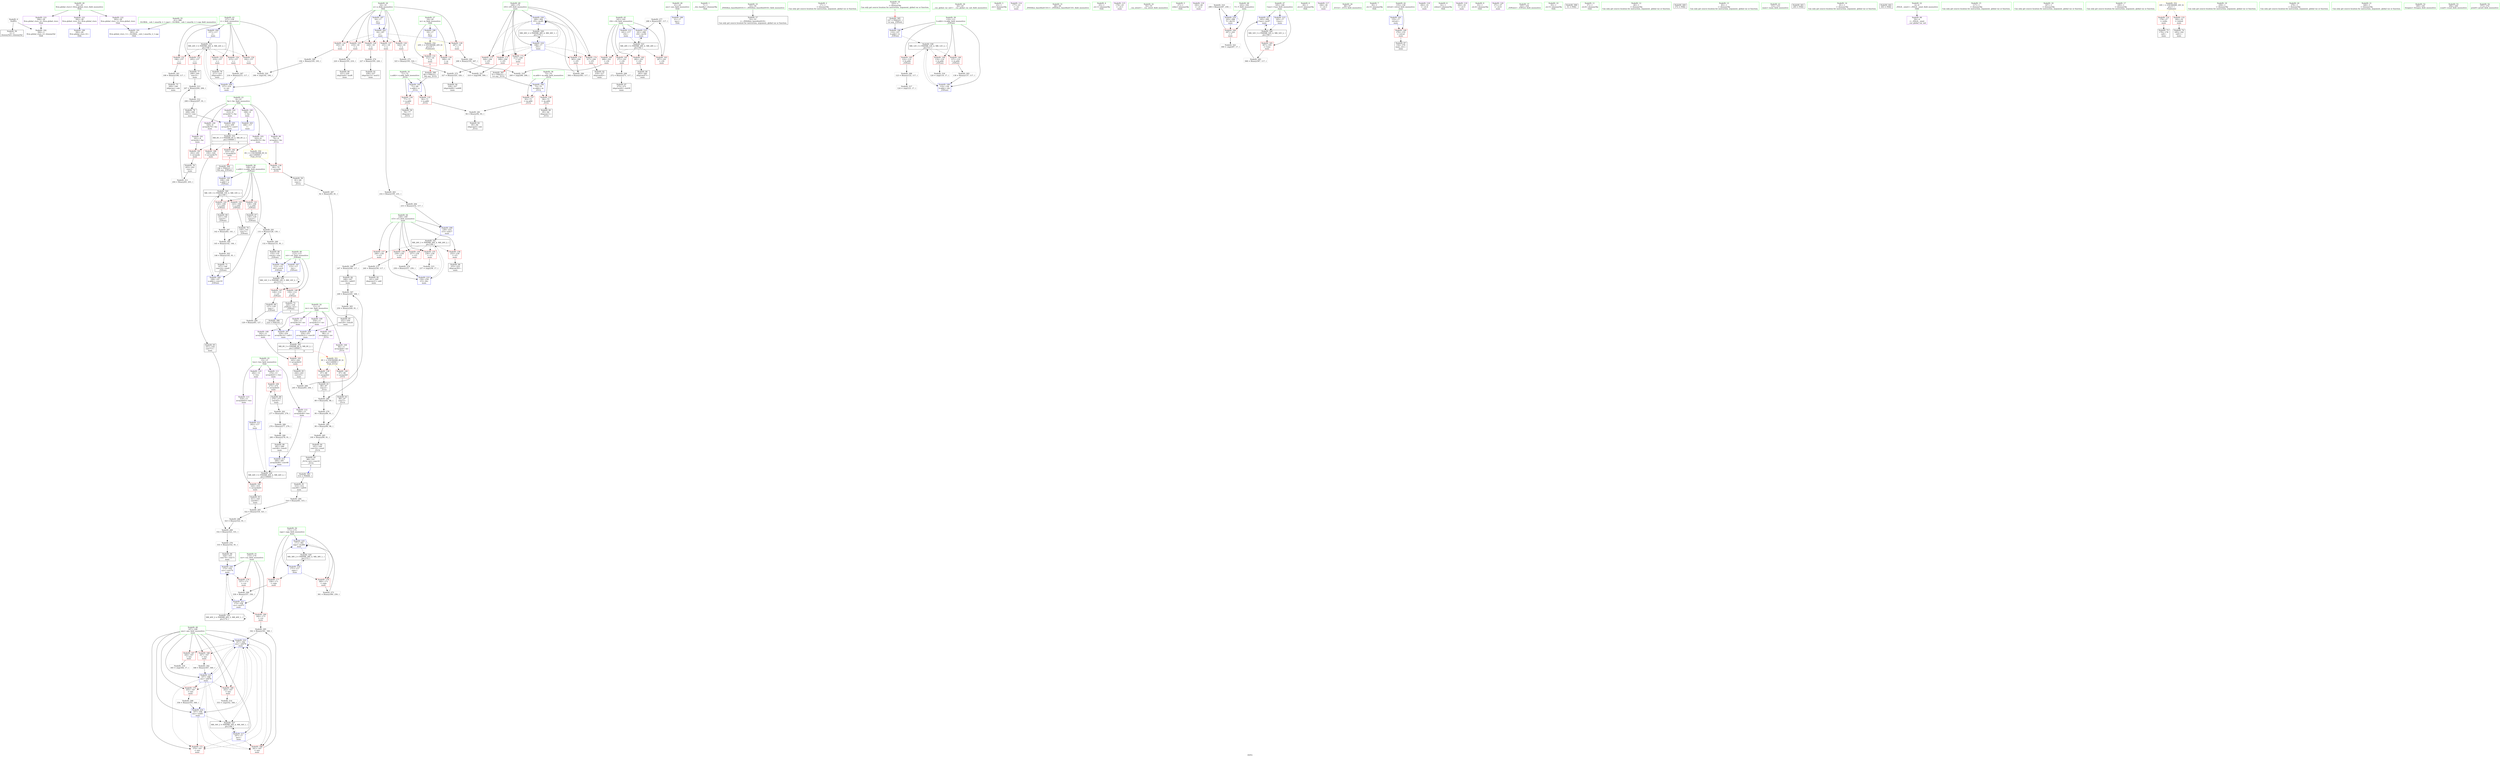 digraph "SVFG" {
	label="SVFG";

	Node0x557bc67a9850 [shape=record,color=grey,label="{NodeID: 0\nNullPtr}"];
	Node0x557bc67a9850 -> Node0x557bc67bb640[style=solid];
	Node0x557bc67a9850 -> Node0x557bc67bd750[style=solid];
	Node0x557bc67ca930 [shape=record,color=grey,label="{NodeID: 277\n288 = Binary(287, 117, )\n}"];
	Node0x557bc67ca930 -> Node0x557bc67c58d0[style=solid];
	Node0x557bc67bd920 [shape=record,color=blue,label="{NodeID: 194\n73\<--70\nm.addr\<--m\n_Z1Cii\n}"];
	Node0x557bc67bd920 -> Node0x557bc67c0850[style=dashed];
	Node0x557bc67bd920 -> Node0x557bc67c0920[style=dashed];
	Node0x557bc67bab10 [shape=record,color=purple,label="{NodeID: 111\n274\<--13\narrayidx41\<--two\nmain\n}"];
	Node0x557bc67bab10 -> Node0x557bc67c2f50[style=solid];
	Node0x557bc67b8e70 [shape=record,color=green,label="{NodeID: 28\n21\<--22\nans\<--ans_field_insensitive\nGlob }"];
	Node0x557bc67b8e70 -> Node0x557bc67c33c0[style=solid];
	Node0x557bc67cd330 [shape=record,color=grey,label="{NodeID: 305\n250 = Binary(249, 91, )\n}"];
	Node0x557bc67cd330 -> Node0x557bc67bce30[style=solid];
	Node0x557bc67c5f50 [shape=record,color=blue,label="{NodeID: 222\n167\<--342\nans\<--add76\nmain\n}"];
	Node0x557bc67c5f50 -> Node0x557bc67c20b0[style=dashed];
	Node0x557bc67c5f50 -> Node0x557bc67c2180[style=dashed];
	Node0x557bc67c5f50 -> Node0x557bc67c2250[style=dashed];
	Node0x557bc67c5f50 -> Node0x557bc67c2320[style=dashed];
	Node0x557bc67c5f50 -> Node0x557bc67c23f0[style=dashed];
	Node0x557bc67c5f50 -> Node0x557bc67c24c0[style=dashed];
	Node0x557bc67c5f50 -> Node0x557bc67c5f50[style=dashed];
	Node0x557bc67c5f50 -> Node0x557bc67c6020[style=dashed];
	Node0x557bc67c5f50 -> Node0x557bc67c60f0[style=dashed];
	Node0x557bc67c5f50 -> Node0x557bc67dad80[style=dashed];
	Node0x557bc67c0ac0 [shape=record,color=red,label="{NodeID: 139\n87\<--86\n\<--arrayidx2\n_Z1Cii\n}"];
	Node0x557bc67c0ac0 -> Node0x557bc67bbab0[style=solid];
	Node0x557bc67bb640 [shape=record,color=black,label="{NodeID: 56\n2\<--3\ndummyVal\<--dummyVal\n}"];
	Node0x557bc67c2180 [shape=record,color=red,label="{NodeID: 167\n344\<--167\n\<--ans\nmain\n}"];
	Node0x557bc67c2180 -> Node0x557bc67ce6b0[style=solid];
	Node0x557bc67bcd60 [shape=record,color=black,label="{NodeID: 84\n248\<--247\nconv26\<--add25\nmain\n}"];
	Node0x557bc67bcd60 -> Node0x557bc67cd630[style=solid];
	Node0x557bc6798b30 [shape=record,color=green,label="{NodeID: 1\n7\<--1\n__dso_handle\<--dummyObj\nGlob }"];
	Node0x557bc67caab0 [shape=record,color=grey,label="{NodeID: 278\n258 = Binary(257, 259, )\n}"];
	Node0x557bc67caab0 -> Node0x557bc67be620[style=solid];
	Node0x557bc67bd9f0 [shape=record,color=blue,label="{NodeID: 195\n108\<--106\na.addr\<--a\n_Z3Powii\n}"];
	Node0x557bc67bd9f0 -> Node0x557bc67df280[style=dashed];
	Node0x557bc67babe0 [shape=record,color=purple,label="{NodeID: 112\n284\<--13\narrayidx48\<--two\nmain\n}"];
	Node0x557bc67babe0 -> Node0x557bc67c5800[style=solid];
	Node0x557bc67b8f40 [shape=record,color=green,label="{NodeID: 29\n39\<--43\nllvm.global_ctors\<--llvm.global_ctors_field_insensitive\nGlob }"];
	Node0x557bc67b8f40 -> Node0x557bc67bfb90[style=solid];
	Node0x557bc67b8f40 -> Node0x557bc67bfc90[style=solid];
	Node0x557bc67b8f40 -> Node0x557bc67bfd90[style=solid];
	Node0x557bc67cd4b0 [shape=record,color=grey,label="{NodeID: 306\n280 = Binary(278, 91, )\n}"];
	Node0x557bc67cd4b0 -> Node0x557bc67bd170[style=solid];
	Node0x557bc67c6020 [shape=record,color=blue,label="{NodeID: 223\n167\<--348\nans\<--add78\nmain\n}"];
	Node0x557bc67c6020 -> Node0x557bc67c20b0[style=dashed];
	Node0x557bc67c6020 -> Node0x557bc67c2320[style=dashed];
	Node0x557bc67c6020 -> Node0x557bc67c23f0[style=dashed];
	Node0x557bc67c6020 -> Node0x557bc67c24c0[style=dashed];
	Node0x557bc67c6020 -> Node0x557bc67c5f50[style=dashed];
	Node0x557bc67c6020 -> Node0x557bc67c60f0[style=dashed];
	Node0x557bc67c6020 -> Node0x557bc67dad80[style=dashed];
	Node0x557bc67c0b90 [shape=record,color=red,label="{NodeID: 140\n97\<--96\n\<--arrayidx6\n_Z1Cii\n}"];
	Node0x557bc67c0b90 -> Node0x557bc67bbc50[style=solid];
	Node0x557bc67bb740 [shape=record,color=black,label="{NodeID: 57\n52\<--53\n\<--_ZNSt8ios_base4InitD1Ev\nCan only get source location for instruction, argument, global var or function.}"];
	Node0x557bc67c2250 [shape=record,color=red,label="{NodeID: 168\n347\<--167\n\<--ans\nmain\n}"];
	Node0x557bc67c2250 -> Node0x557bc67cbfb0[style=solid];
	Node0x557bc67bce30 [shape=record,color=black,label="{NodeID: 85\n251\<--250\nconv29\<--rem28\nmain\n}"];
	Node0x557bc67bce30 -> Node0x557bc67be550[style=solid];
	Node0x557bc67a98e0 [shape=record,color=green,label="{NodeID: 2\n17\<--1\n\<--dummyObj\nCan only get source location for instruction, argument, global var or function.}"];
	Node0x557bc67cac30 [shape=record,color=grey,label="{NodeID: 279\n90 = Binary(89, 91, )\n}"];
	Node0x557bc67cac30 -> Node0x557bc67cb0b0[style=solid];
	Node0x557bc67bdac0 [shape=record,color=blue,label="{NodeID: 196\n110\<--107\nb.addr\<--b\n_Z3Powii\n}"];
	Node0x557bc67bdac0 -> Node0x557bc67de880[style=dashed];
	Node0x557bc67bacb0 [shape=record,color=purple,label="{NodeID: 113\n319\<--13\narrayidx63\<--two\nmain\n}"];
	Node0x557bc67bacb0 -> Node0x557bc67c3020[style=solid];
	Node0x557bc67b9010 [shape=record,color=green,label="{NodeID: 30\n44\<--45\n__cxx_global_var_init\<--__cxx_global_var_init_field_insensitive\n}"];
	Node0x557bc67cd630 [shape=record,color=grey,label="{NodeID: 307\n249 = Binary(245, 248, )\n}"];
	Node0x557bc67cd630 -> Node0x557bc67cd330[style=solid];
	Node0x557bc67c60f0 [shape=record,color=blue,label="{NodeID: 224\n167\<--356\nans\<--sub81\nmain\n}"];
	Node0x557bc67c60f0 -> Node0x557bc67c20b0[style=dashed];
	Node0x557bc67c60f0 -> Node0x557bc67c24c0[style=dashed];
	Node0x557bc67c60f0 -> Node0x557bc67c5f50[style=dashed];
	Node0x557bc67c60f0 -> Node0x557bc67dad80[style=dashed];
	Node0x557bc67c0c60 [shape=record,color=red,label="{NodeID: 141\n129\<--108\n\<--a.addr\n_Z3Powii\n}"];
	Node0x557bc67c0c60 -> Node0x557bc67bbf90[style=solid];
	Node0x557bc67bb840 [shape=record,color=black,label="{NodeID: 58\n78\<--77\nidxprom\<--\n_Z1Cii\n}"];
	Node0x557bc67c2320 [shape=record,color=red,label="{NodeID: 169\n352\<--167\n\<--ans\nmain\n}"];
	Node0x557bc67c2320 -> Node0x557bc67ce0b0[style=solid];
	Node0x557bc67bcf00 [shape=record,color=black,label="{NodeID: 86\n253\<--252\nidxprom30\<--\nmain\n}"];
	Node0x557bc67acd50 [shape=record,color=green,label="{NodeID: 3\n23\<--1\n.str\<--dummyObj\nGlob }"];
	Node0x557bc67cadb0 [shape=record,color=grey,label="{NodeID: 280\n89 = Binary(82, 88, )\n}"];
	Node0x557bc67cadb0 -> Node0x557bc67cac30[style=solid];
	Node0x557bc67bdb90 [shape=record,color=blue,label="{NodeID: 197\n112\<--117\nret\<--\n_Z3Powii\n}"];
	Node0x557bc67bdb90 -> Node0x557bc67ded80[style=dashed];
	Node0x557bc67bad80 [shape=record,color=purple,label="{NodeID: 114\n177\<--23\n\<--.str\nmain\n}"];
	Node0x557bc67b90e0 [shape=record,color=green,label="{NodeID: 31\n48\<--49\n_ZNSt8ios_base4InitC1Ev\<--_ZNSt8ios_base4InitC1Ev_field_insensitive\n}"];
	Node0x557bc67cd7b0 [shape=record,color=grey,label="{NodeID: 308\n278 = Binary(277, 279, )\n}"];
	Node0x557bc67cd7b0 -> Node0x557bc67cd4b0[style=solid];
	Node0x557bc67c61c0 [shape=record,color=blue,label="{NodeID: 225\n171\<--361\nsign\<--mul84\nmain\n}"];
	Node0x557bc67c61c0 -> Node0x557bc67c29a0[style=dashed];
	Node0x557bc67c61c0 -> Node0x557bc67c2a70[style=dashed];
	Node0x557bc67c61c0 -> Node0x557bc67c61c0[style=dashed];
	Node0x557bc67c61c0 -> Node0x557bc67db780[style=dashed];
	Node0x557bc67c0d30 [shape=record,color=red,label="{NodeID: 142\n140\<--108\n\<--a.addr\n_Z3Powii\n}"];
	Node0x557bc67c0d30 -> Node0x557bc67bc130[style=solid];
	Node0x557bc67bb910 [shape=record,color=black,label="{NodeID: 59\n81\<--80\nconv\<--\n_Z1Cii\n}"];
	Node0x557bc67bb910 -> Node0x557bc67cb830[style=solid];
	Node0x557bc67c23f0 [shape=record,color=red,label="{NodeID: 170\n355\<--167\n\<--ans\nmain\n}"];
	Node0x557bc67c23f0 -> Node0x557bc67c9bb0[style=solid];
	Node0x557bc67bcfd0 [shape=record,color=black,label="{NodeID: 87\n273\<--272\nidxprom40\<--sub39\nmain\n}"];
	Node0x557bc67adee0 [shape=record,color=green,label="{NodeID: 4\n25\<--1\n.str.1\<--dummyObj\nGlob }"];
	Node0x557bc67caf30 [shape=record,color=grey,label="{NodeID: 281\n94 = Binary(92, 93, )\n}"];
	Node0x557bc67caf30 -> Node0x557bc67bbb80[style=solid];
	Node0x557bc67bdc60 [shape=record,color=blue,label="{NodeID: 198\n112\<--133\nret\<--conv4\n_Z3Powii\n}"];
	Node0x557bc67bdc60 -> Node0x557bc67ded80[style=dashed];
	Node0x557bc67bae50 [shape=record,color=purple,label="{NodeID: 115\n178\<--25\n\<--.str.1\nmain\n}"];
	Node0x557bc67b91b0 [shape=record,color=green,label="{NodeID: 32\n54\<--55\n__cxa_atexit\<--__cxa_atexit_field_insensitive\n}"];
	Node0x557bc67cd930 [shape=record,color=grey,label="{NodeID: 309\n247 = Binary(246, 117, )\n}"];
	Node0x557bc67cd930 -> Node0x557bc67bcd60[style=solid];
	Node0x557bc67c6290 [shape=record,color=blue,label="{NodeID: 226\n169\<--364\ni55\<--inc85\nmain\n}"];
	Node0x557bc67c6290 -> Node0x557bc67c2590[style=dashed];
	Node0x557bc67c6290 -> Node0x557bc67c2660[style=dashed];
	Node0x557bc67c6290 -> Node0x557bc67c2730[style=dashed];
	Node0x557bc67c6290 -> Node0x557bc67c2800[style=dashed];
	Node0x557bc67c6290 -> Node0x557bc67c28d0[style=dashed];
	Node0x557bc67c6290 -> Node0x557bc67c6290[style=dashed];
	Node0x557bc67c6290 -> Node0x557bc67db280[style=dashed];
	Node0x557bc67c0e00 [shape=record,color=red,label="{NodeID: 143\n143\<--108\n\<--a.addr\n_Z3Powii\n}"];
	Node0x557bc67c0e00 -> Node0x557bc67bc200[style=solid];
	Node0x557bc67bb9e0 [shape=record,color=black,label="{NodeID: 60\n85\<--84\nidxprom1\<--\n_Z1Cii\n}"];
	Node0x557bc67c24c0 [shape=record,color=red,label="{NodeID: 171\n370\<--167\n\<--ans\nmain\n}"];
	Node0x557bc67bd0a0 [shape=record,color=black,label="{NodeID: 88\n276\<--275\nconv42\<--\nmain\n}"];
	Node0x557bc67bd0a0 -> Node0x557bc67cceb0[style=solid];
	Node0x557bc67aab00 [shape=record,color=green,label="{NodeID: 5\n27\<--1\nstdin\<--dummyObj\nGlob }"];
	Node0x557bc67cb0b0 [shape=record,color=grey,label="{NodeID: 282\n99 = Binary(90, 98, )\n}"];
	Node0x557bc67cb0b0 -> Node0x557bc67bf560[style=solid];
	Node0x557bc67bdd30 [shape=record,color=blue,label="{NodeID: 199\n110\<--138\nb.addr\<--shr\n_Z3Powii\n}"];
	Node0x557bc67bdd30 -> Node0x557bc67de880[style=dashed];
	Node0x557bc67bf780 [shape=record,color=purple,label="{NodeID: 116\n183\<--28\n\<--.str.2\nmain\n}"];
	Node0x557bc67b9280 [shape=record,color=green,label="{NodeID: 33\n53\<--59\n_ZNSt8ios_base4InitD1Ev\<--_ZNSt8ios_base4InitD1Ev_field_insensitive\n}"];
	Node0x557bc67b9280 -> Node0x557bc67bb740[style=solid];
	Node0x557bc6439360 [shape=record,color=black,label="{NodeID: 393\n314 = PHI(68, )\n}"];
	Node0x557bc6439360 -> Node0x557bc67bd310[style=solid];
	Node0x557bc67cdab0 [shape=record,color=grey,label="{NodeID: 310\n298 = Binary(297, 259, )\n}"];
	Node0x557bc67cdab0 -> Node0x557bc67c5a70[style=solid];
	Node0x557bc67c6360 [shape=record,color=blue,label="{NodeID: 227\n165\<--368\nCase\<--inc87\nmain\n}"];
	Node0x557bc67c6360 -> Node0x557bc67da880[style=dashed];
	Node0x557bc67c0ed0 [shape=record,color=red,label="{NodeID: 144\n119\<--110\n\<--b.addr\n_Z3Powii\n}"];
	Node0x557bc67c0ed0 -> Node0x557bc67ce3b0[style=solid];
	Node0x557bc67bbab0 [shape=record,color=black,label="{NodeID: 61\n88\<--87\nconv3\<--\n_Z1Cii\n}"];
	Node0x557bc67bbab0 -> Node0x557bc67cadb0[style=solid];
	Node0x557bc67de880 [shape=record,color=black,label="{NodeID: 338\nMR_12V_3 = PHI(MR_12V_4, MR_12V_2, )\npts\{111 \}\n}"];
	Node0x557bc67de880 -> Node0x557bc67c0ed0[style=dashed];
	Node0x557bc67de880 -> Node0x557bc67c0fa0[style=dashed];
	Node0x557bc67de880 -> Node0x557bc67c1070[style=dashed];
	Node0x557bc67de880 -> Node0x557bc67bdd30[style=dashed];
	Node0x557bc67c2590 [shape=record,color=red,label="{NodeID: 172\n308\<--169\n\<--i55\nmain\n}"];
	Node0x557bc67c2590 -> Node0x557bc67ceb30[style=solid];
	Node0x557bc67bd170 [shape=record,color=black,label="{NodeID: 89\n281\<--280\nconv46\<--rem45\nmain\n}"];
	Node0x557bc67bd170 -> Node0x557bc67c5800[style=solid];
	Node0x557bc67aab90 [shape=record,color=green,label="{NodeID: 6\n28\<--1\n.str.2\<--dummyObj\nGlob }"];
	Node0x557bc67cb230 [shape=record,color=grey,label="{NodeID: 283\n368 = Binary(367, 117, )\n}"];
	Node0x557bc67cb230 -> Node0x557bc67c6360[style=solid];
	Node0x557bc67bde00 [shape=record,color=blue,label="{NodeID: 200\n108\<--147\na.addr\<--conv10\n_Z3Powii\n}"];
	Node0x557bc67bde00 -> Node0x557bc67df280[style=dashed];
	Node0x557bc67bf850 [shape=record,color=purple,label="{NodeID: 117\n184\<--30\n\<--.str.3\nmain\n}"];
	Node0x557bc67b9350 [shape=record,color=green,label="{NodeID: 34\n66\<--67\n_Z1Cii\<--_Z1Cii_field_insensitive\n}"];
	Node0x557bc67f37f0 [shape=record,color=black,label="{NodeID: 394\n106 = PHI(223, )\n0th arg _Z3Powii }"];
	Node0x557bc67f37f0 -> Node0x557bc67bd9f0[style=solid];
	Node0x557bc67cdc30 [shape=record,color=grey,label="{NodeID: 311\n204 = Binary(83, 203, )\n}"];
	Node0x557bc67cdc30 -> Node0x557bc67cdf30[style=solid];
	Node0x557bc67c0fa0 [shape=record,color=red,label="{NodeID: 145\n122\<--110\n\<--b.addr\n_Z3Powii\n}"];
	Node0x557bc67c0fa0 -> Node0x557bc67cb9b0[style=solid];
	Node0x557bc67bbb80 [shape=record,color=black,label="{NodeID: 62\n95\<--94\nidxprom5\<--sub\n_Z1Cii\n}"];
	Node0x557bc67ded80 [shape=record,color=black,label="{NodeID: 339\nMR_14V_3 = PHI(MR_14V_5, MR_14V_2, )\npts\{113 \}\n}"];
	Node0x557bc67ded80 -> Node0x557bc67c1140[style=dashed];
	Node0x557bc67ded80 -> Node0x557bc67c1210[style=dashed];
	Node0x557bc67ded80 -> Node0x557bc67bdc60[style=dashed];
	Node0x557bc67ded80 -> Node0x557bc67ded80[style=dashed];
	Node0x557bc67c2660 [shape=record,color=red,label="{NodeID: 173\n313\<--169\n\<--i55\nmain\n|{<s0>8}}"];
	Node0x557bc67c2660:s0 -> Node0x557bc67f3b70[style=solid,color=red];
	Node0x557bc67bd240 [shape=record,color=black,label="{NodeID: 90\n283\<--282\nidxprom47\<--\nmain\n}"];
	Node0x557bc67a9ab0 [shape=record,color=green,label="{NodeID: 7\n30\<--1\n.str.3\<--dummyObj\nGlob }"];
	Node0x557bc67cb3b0 [shape=record,color=grey,label="{NodeID: 284\n316 = Binary(83, 315, )\n}"];
	Node0x557bc67cb3b0 -> Node0x557bc67cb530[style=solid];
	Node0x557bc67bded0 [shape=record,color=blue,label="{NodeID: 201\n155\<--17\nretval\<--\nmain\n}"];
	Node0x557bc67bded0 -> Node0x557bc67c12e0[style=dashed];
	Node0x557bc67bf920 [shape=record,color=purple,label="{NodeID: 118\n292\<--33\n\<--.str.4\nmain\n}"];
	Node0x557bc67b9420 [shape=record,color=green,label="{NodeID: 35\n71\<--72\nn.addr\<--n.addr_field_insensitive\n_Z1Cii\n}"];
	Node0x557bc67b9420 -> Node0x557bc67c06b0[style=solid];
	Node0x557bc67b9420 -> Node0x557bc67c0780[style=solid];
	Node0x557bc67b9420 -> Node0x557bc67bd850[style=solid];
	Node0x557bc67f38f0 [shape=record,color=black,label="{NodeID: 395\n107 = PHI(225, )\n1st arg _Z3Powii }"];
	Node0x557bc67f38f0 -> Node0x557bc67bdac0[style=solid];
	Node0x557bc67cddb0 [shape=record,color=grey,label="{NodeID: 312\n208 = Binary(207, 91, )\n}"];
	Node0x557bc67cddb0 -> Node0x557bc67bc880[style=solid];
	Node0x557bc67c1070 [shape=record,color=red,label="{NodeID: 146\n137\<--110\n\<--b.addr\n_Z3Powii\n}"];
	Node0x557bc67c1070 -> Node0x557bc67cc130[style=solid];
	Node0x557bc67bbc50 [shape=record,color=black,label="{NodeID: 63\n98\<--97\nconv7\<--\n_Z1Cii\n}"];
	Node0x557bc67bbc50 -> Node0x557bc67cb0b0[style=solid];
	Node0x557bc67df280 [shape=record,color=black,label="{NodeID: 340\nMR_10V_3 = PHI(MR_10V_4, MR_10V_2, )\npts\{109 \}\n}"];
	Node0x557bc67df280 -> Node0x557bc67c0c60[style=dashed];
	Node0x557bc67df280 -> Node0x557bc67c0d30[style=dashed];
	Node0x557bc67df280 -> Node0x557bc67c0e00[style=dashed];
	Node0x557bc67df280 -> Node0x557bc67bde00[style=dashed];
	Node0x557bc67c2730 [shape=record,color=red,label="{NodeID: 174\n317\<--169\n\<--i55\nmain\n}"];
	Node0x557bc67c2730 -> Node0x557bc67bd3e0[style=solid];
	Node0x557bc67bd310 [shape=record,color=black,label="{NodeID: 91\n315\<--314\nconv60\<--call59\nmain\n}"];
	Node0x557bc67bd310 -> Node0x557bc67cb3b0[style=solid];
	Node0x557bc67a9b40 [shape=record,color=green,label="{NodeID: 8\n32\<--1\nstdout\<--dummyObj\nGlob }"];
	Node0x557bc67cb530 [shape=record,color=grey,label="{NodeID: 285\n322 = Binary(316, 321, )\n}"];
	Node0x557bc67cb530 -> Node0x557bc67cb6b0[style=solid];
	Node0x557bc67bdfa0 [shape=record,color=blue,label="{NodeID: 202\n16\<--187\nn\<--\nmain\n}"];
	Node0x557bc67bdfa0 -> Node0x557bc67bfe90[style=dashed];
	Node0x557bc67bdfa0 -> Node0x557bc67bff60[style=dashed];
	Node0x557bc67bdfa0 -> Node0x557bc67c0030[style=dashed];
	Node0x557bc67bdfa0 -> Node0x557bc67c0100[style=dashed];
	Node0x557bc67bdfa0 -> Node0x557bc67c01d0[style=dashed];
	Node0x557bc67bdfa0 -> Node0x557bc67c02a0[style=dashed];
	Node0x557bc67bf9f0 [shape=record,color=purple,label="{NodeID: 119\n302\<--35\n\<--.str.5\nmain\n}"];
	Node0x557bc67b94f0 [shape=record,color=green,label="{NodeID: 36\n73\<--74\nm.addr\<--m.addr_field_insensitive\n_Z1Cii\n}"];
	Node0x557bc67b94f0 -> Node0x557bc67c0850[style=solid];
	Node0x557bc67b94f0 -> Node0x557bc67c0920[style=solid];
	Node0x557bc67b94f0 -> Node0x557bc67bd920[style=solid];
	Node0x557bc67f3a30 [shape=record,color=black,label="{NodeID: 396\n69 = PHI(312, )\n0th arg _Z1Cii }"];
	Node0x557bc67f3a30 -> Node0x557bc67bd850[style=solid];
	Node0x557bc67cdf30 [shape=record,color=grey,label="{NodeID: 313\n207 = Binary(204, 206, )\n}"];
	Node0x557bc67cdf30 -> Node0x557bc67cddb0[style=solid];
	Node0x557bc67c1140 [shape=record,color=red,label="{NodeID: 147\n126\<--112\n\<--ret\n_Z3Powii\n}"];
	Node0x557bc67c1140 -> Node0x557bc67bbec0[style=solid];
	Node0x557bc67bbd20 [shape=record,color=black,label="{NodeID: 64\n101\<--100\nconv10\<--rem9\n_Z1Cii\n}"];
	Node0x557bc67bbd20 -> Node0x557bc67bbdf0[style=solid];
	Node0x557bc67df780 [shape=record,color=black,label="{NodeID: 341\nMR_26V_3 = PHI(MR_26V_4, MR_26V_2, )\npts\{160 \}\n}"];
	Node0x557bc67df780 -> Node0x557bc67c17c0[style=dashed];
	Node0x557bc67df780 -> Node0x557bc67c1890[style=dashed];
	Node0x557bc67df780 -> Node0x557bc67c1960[style=dashed];
	Node0x557bc67df780 -> Node0x557bc67c1a30[style=dashed];
	Node0x557bc67df780 -> Node0x557bc67c1b00[style=dashed];
	Node0x557bc67df780 -> Node0x557bc67be620[style=dashed];
	Node0x557bc67c2800 [shape=record,color=red,label="{NodeID: 175\n326\<--169\n\<--i55\nmain\n}"];
	Node0x557bc67c2800 -> Node0x557bc67ca1b0[style=solid];
	Node0x557bc67bd3e0 [shape=record,color=black,label="{NodeID: 92\n318\<--317\nidxprom62\<--\nmain\n}"];
	Node0x557bc67ae0e0 [shape=record,color=green,label="{NodeID: 9\n33\<--1\n.str.4\<--dummyObj\nGlob }"];
	Node0x557bc67cb6b0 [shape=record,color=grey,label="{NodeID: 286\n323 = Binary(322, 91, )\n}"];
	Node0x557bc67cb6b0 -> Node0x557bc67c9d30[style=solid];
	Node0x557bc67be070 [shape=record,color=blue,label="{NodeID: 203\n188\<--117\n\<--\nmain\n}"];
	Node0x557bc67be070 -> Node0x557bc67dc680[style=dashed];
	Node0x557bc67bfac0 [shape=record,color=purple,label="{NodeID: 120\n371\<--37\n\<--.str.6\nmain\n}"];
	Node0x557bc67b95c0 [shape=record,color=green,label="{NodeID: 37\n103\<--104\n_Z3Powii\<--_Z3Powii_field_insensitive\n}"];
	Node0x557bc67f3b70 [shape=record,color=black,label="{NodeID: 397\n70 = PHI(313, )\n1st arg _Z1Cii }"];
	Node0x557bc67f3b70 -> Node0x557bc67bd920[style=solid];
	Node0x557bc67ce0b0 [shape=record,color=grey,label="{NodeID: 314\n353 = cmp(352, 349, )\n}"];
	Node0x557bc67c1210 [shape=record,color=red,label="{NodeID: 148\n150\<--112\n\<--ret\n_Z3Powii\n}"];
	Node0x557bc67c1210 -> Node0x557bc67bc3a0[style=solid];
	Node0x557bc67bbdf0 [shape=record,color=black,label="{NodeID: 65\n68\<--101\n_Z1Cii_ret\<--conv10\n_Z1Cii\n|{<s0>8}}"];
	Node0x557bc67bbdf0:s0 -> Node0x557bc6439360[style=solid,color=blue];
	Node0x557bc67dfc80 [shape=record,color=black,label="{NodeID: 342\nMR_8V_3 = PHI(MR_8V_4, MR_8V_2, )\npts\{120000 \}\n|{|<s2>8}}"];
	Node0x557bc67dfc80 -> Node0x557bc67c2e80[style=dashed];
	Node0x557bc67dfc80 -> Node0x557bc67be550[style=dashed];
	Node0x557bc67dfc80:s2 -> Node0x557bc67e1b30[style=dashed,color=red];
	Node0x557bc67c28d0 [shape=record,color=red,label="{NodeID: 176\n363\<--169\n\<--i55\nmain\n}"];
	Node0x557bc67c28d0 -> Node0x557bc67cc5b0[style=solid];
	Node0x557bc67bd4b0 [shape=record,color=black,label="{NodeID: 93\n321\<--320\nconv64\<--\nmain\n}"];
	Node0x557bc67bd4b0 -> Node0x557bc67cb530[style=solid];
	Node0x557bc67ae1b0 [shape=record,color=green,label="{NodeID: 10\n35\<--1\n.str.5\<--dummyObj\nGlob }"];
	Node0x557bc67cb830 [shape=record,color=grey,label="{NodeID: 287\n82 = Binary(83, 81, )\n}"];
	Node0x557bc67cb830 -> Node0x557bc67cadb0[style=solid];
	Node0x557bc67be140 [shape=record,color=blue,label="{NodeID: 204\n157\<--117\ni\<--\nmain\n}"];
	Node0x557bc67be140 -> Node0x557bc67dc180[style=dashed];
	Node0x557bc67bfb90 [shape=record,color=purple,label="{NodeID: 121\n392\<--39\nllvm.global_ctors_0\<--llvm.global_ctors\nGlob }"];
	Node0x557bc67bfb90 -> Node0x557bc67c34c0[style=solid];
	Node0x557bc67b9690 [shape=record,color=green,label="{NodeID: 38\n108\<--109\na.addr\<--a.addr_field_insensitive\n_Z3Powii\n}"];
	Node0x557bc67b9690 -> Node0x557bc67c0c60[style=solid];
	Node0x557bc67b9690 -> Node0x557bc67c0d30[style=solid];
	Node0x557bc67b9690 -> Node0x557bc67c0e00[style=solid];
	Node0x557bc67b9690 -> Node0x557bc67bd9f0[style=solid];
	Node0x557bc67b9690 -> Node0x557bc67bde00[style=solid];
	Node0x557bc67f3f20 [shape=record,color=black,label="{NodeID: 398\n51 = PHI()\n}"];
	Node0x557bc67ce230 [shape=record,color=grey,label="{NodeID: 315\n237 = cmp(236, 17, )\n}"];
	Node0x557bc67c12e0 [shape=record,color=red,label="{NodeID: 149\n376\<--155\n\<--retval\nmain\n}"];
	Node0x557bc67c12e0 -> Node0x557bc67b9fb0[style=solid];
	Node0x557bc67bbec0 [shape=record,color=black,label="{NodeID: 66\n127\<--126\nconv\<--\n_Z3Powii\n}"];
	Node0x557bc67bbec0 -> Node0x557bc67cbb30[style=solid];
	Node0x557bc67c29a0 [shape=record,color=red,label="{NodeID: 177\n336\<--171\n\<--sign\nmain\n}"];
	Node0x557bc67c29a0 -> Node0x557bc67cca30[style=solid];
	Node0x557bc67bd580 [shape=record,color=black,label="{NodeID: 94\n328\<--327\nidxprom69\<--sub68\nmain\n}"];
	Node0x557bc67ae280 [shape=record,color=green,label="{NodeID: 11\n37\<--1\n.str.6\<--dummyObj\nGlob }"];
	Node0x557bc67cb9b0 [shape=record,color=grey,label="{NodeID: 288\n123 = Binary(122, 117, )\n}"];
	Node0x557bc67cb9b0 -> Node0x557bc67ce530[style=solid];
	Node0x557bc67be210 [shape=record,color=blue,label="{NodeID: 205\n212\<--209\narrayidx7\<--conv5\nmain\n}"];
	Node0x557bc67be210 -> Node0x557bc67dc680[style=dashed];
	Node0x557bc67bfc90 [shape=record,color=purple,label="{NodeID: 122\n393\<--39\nllvm.global_ctors_1\<--llvm.global_ctors\nGlob }"];
	Node0x557bc67bfc90 -> Node0x557bc67c35c0[style=solid];
	Node0x557bc67b9760 [shape=record,color=green,label="{NodeID: 39\n110\<--111\nb.addr\<--b.addr_field_insensitive\n_Z3Powii\n}"];
	Node0x557bc67b9760 -> Node0x557bc67c0ed0[style=solid];
	Node0x557bc67b9760 -> Node0x557bc67c0fa0[style=solid];
	Node0x557bc67b9760 -> Node0x557bc67c1070[style=solid];
	Node0x557bc67b9760 -> Node0x557bc67bdac0[style=solid];
	Node0x557bc67b9760 -> Node0x557bc67bdd30[style=solid];
	Node0x557bc67f4020 [shape=record,color=black,label="{NodeID: 399\n224 = PHI(105, )\n}"];
	Node0x557bc67f4020 -> Node0x557bc67be3b0[style=solid];
	Node0x557bc67ce3b0 [shape=record,color=grey,label="{NodeID: 316\n120 = cmp(119, 17, )\n}"];
	Node0x557bc67c13b0 [shape=record,color=red,label="{NodeID: 150\n192\<--157\n\<--i\nmain\n}"];
	Node0x557bc67c13b0 -> Node0x557bc67ce9b0[style=solid];
	Node0x557bc67bbf90 [shape=record,color=black,label="{NodeID: 67\n130\<--129\nconv2\<--\n_Z3Powii\n}"];
	Node0x557bc67bbf90 -> Node0x557bc67cbe30[style=solid];
	Node0x557bc67c2a70 [shape=record,color=red,label="{NodeID: 178\n360\<--171\n\<--sign\nmain\n}"];
	Node0x557bc67c2a70 -> Node0x557bc67ca330[style=solid];
	Node0x557bc67bd650 [shape=record,color=black,label="{NodeID: 95\n331\<--330\nconv71\<--\nmain\n}"];
	Node0x557bc67bd650 -> Node0x557bc67c9d30[style=solid];
	Node0x557bc67ae350 [shape=record,color=green,label="{NodeID: 12\n40\<--1\n\<--dummyObj\nCan only get source location for instruction, argument, global var or function.}"];
	Node0x557bc67cbb30 [shape=record,color=grey,label="{NodeID: 289\n128 = Binary(83, 127, )\n}"];
	Node0x557bc67cbb30 -> Node0x557bc67cbe30[style=solid];
	Node0x557bc67be2e0 [shape=record,color=blue,label="{NodeID: 206\n157\<--216\ni\<--inc\nmain\n}"];
	Node0x557bc67be2e0 -> Node0x557bc67dc180[style=dashed];
	Node0x557bc67bfd90 [shape=record,color=purple,label="{NodeID: 123\n394\<--39\nllvm.global_ctors_2\<--llvm.global_ctors\nGlob }"];
	Node0x557bc67bfd90 -> Node0x557bc67bd750[style=solid];
	Node0x557bc67b9830 [shape=record,color=green,label="{NodeID: 40\n112\<--113\nret\<--ret_field_insensitive\n_Z3Powii\n}"];
	Node0x557bc67b9830 -> Node0x557bc67c1140[style=solid];
	Node0x557bc67b9830 -> Node0x557bc67c1210[style=solid];
	Node0x557bc67b9830 -> Node0x557bc67bdb90[style=solid];
	Node0x557bc67b9830 -> Node0x557bc67bdc60[style=solid];
	Node0x557bc67f4210 [shape=record,color=black,label="{NodeID: 400\n372 = PHI()\n}"];
	Node0x557bc67ce530 [shape=record,color=grey,label="{NodeID: 317\n124 = cmp(123, 17, )\n}"];
	Node0x557bc67c1480 [shape=record,color=red,label="{NodeID: 151\n198\<--157\n\<--i\nmain\n}"];
	Node0x557bc67c1480 -> Node0x557bc67ccd30[style=solid];
	Node0x557bc67bc060 [shape=record,color=black,label="{NodeID: 68\n133\<--132\nconv4\<--rem\n_Z3Powii\n}"];
	Node0x557bc67bc060 -> Node0x557bc67bdc60[style=solid];
	Node0x557bc67c2b40 [shape=record,color=red,label="{NodeID: 179\n337\<--173\n\<--cur\nmain\n}"];
	Node0x557bc67c2b40 -> Node0x557bc67cca30[style=solid];
	Node0x557bc67b9ee0 [shape=record,color=black,label="{NodeID: 96\n334\<--333\nconv74\<--rem73\nmain\n}"];
	Node0x557bc67b9ee0 -> Node0x557bc67c5db0[style=solid];
	Node0x557bc67b8400 [shape=record,color=green,label="{NodeID: 13\n83\<--1\n\<--dummyObj\nCan only get source location for instruction, argument, global var or function.}"];
	Node0x557bc67cbcb0 [shape=record,color=grey,label="{NodeID: 290\n132 = Binary(131, 91, )\n}"];
	Node0x557bc67cbcb0 -> Node0x557bc67bc060[style=solid];
	Node0x557bc67be3b0 [shape=record,color=blue,label="{NodeID: 207\n229\<--224\narrayidx14\<--call11\nmain\n}"];
	Node0x557bc67be3b0 -> Node0x557bc67dfc80[style=dashed];
	Node0x557bc67bfe90 [shape=record,color=red,label="{NodeID: 124\n193\<--16\n\<--n\nmain\n}"];
	Node0x557bc67bfe90 -> Node0x557bc67ccbb0[style=solid];
	Node0x557bc67b9900 [shape=record,color=green,label="{NodeID: 41\n152\<--153\nmain\<--main_field_insensitive\n}"];
	Node0x557bc67f42e0 [shape=record,color=black,label="{NodeID: 401\n293 = PHI()\n}"];
	Node0x557bc67ce6b0 [shape=record,color=grey,label="{NodeID: 318\n345 = cmp(344, 17, )\n}"];
	Node0x557bc67c1550 [shape=record,color=red,label="{NodeID: 152\n205\<--157\n\<--i\nmain\n}"];
	Node0x557bc67c1550 -> Node0x557bc67bc7b0[style=solid];
	Node0x557bc67bc130 [shape=record,color=black,label="{NodeID: 69\n141\<--140\nconv5\<--\n_Z3Powii\n}"];
	Node0x557bc67bc130 -> Node0x557bc67cc730[style=solid];
	Node0x557bc67bf260 [shape=record,color=grey,label="{NodeID: 263\n232 = Binary(195, 231, )\n}"];
	Node0x557bc67bf260 -> Node0x557bc67bf3e0[style=solid];
	Node0x557bc67c2c10 [shape=record,color=red,label="{NodeID: 180\n340\<--173\n\<--cur\nmain\n}"];
	Node0x557bc67c2c10 -> Node0x557bc67cc430[style=solid];
	Node0x557bc67b9fb0 [shape=record,color=black,label="{NodeID: 97\n154\<--376\nmain_ret\<--\nmain\n}"];
	Node0x557bc67b8490 [shape=record,color=green,label="{NodeID: 14\n91\<--1\n\<--dummyObj\nCan only get source location for instruction, argument, global var or function.}"];
	Node0x557bc67cbe30 [shape=record,color=grey,label="{NodeID: 291\n131 = Binary(128, 130, )\n}"];
	Node0x557bc67cbe30 -> Node0x557bc67cbcb0[style=solid];
	Node0x557bc67be480 [shape=record,color=blue,label="{NodeID: 208\n159\<--233\ni15\<--sub17\nmain\n}"];
	Node0x557bc67be480 -> Node0x557bc67df780[style=dashed];
	Node0x557bc67bff60 [shape=record,color=red,label="{NodeID: 125\n219\<--16\n\<--n\nmain\n}"];
	Node0x557bc67bff60 -> Node0x557bc67c9eb0[style=solid];
	Node0x557bc67b9a00 [shape=record,color=green,label="{NodeID: 42\n155\<--156\nretval\<--retval_field_insensitive\nmain\n}"];
	Node0x557bc67b9a00 -> Node0x557bc67c12e0[style=solid];
	Node0x557bc67b9a00 -> Node0x557bc67bded0[style=solid];
	Node0x557bc67f43b0 [shape=record,color=black,label="{NodeID: 402\n303 = PHI()\n}"];
	Node0x557bc67ce830 [shape=record,color=grey,label="{NodeID: 319\n269 = cmp(266, 268, )\n}"];
	Node0x557bc67c1620 [shape=record,color=red,label="{NodeID: 153\n210\<--157\n\<--i\nmain\n}"];
	Node0x557bc67c1620 -> Node0x557bc67bc950[style=solid];
	Node0x557bc67bc200 [shape=record,color=black,label="{NodeID: 70\n144\<--143\nconv7\<--\n_Z3Powii\n}"];
	Node0x557bc67bc200 -> Node0x557bc67cd1b0[style=solid];
	Node0x557bc67bf3e0 [shape=record,color=grey,label="{NodeID: 264\n233 = Binary(232, 117, )\n}"];
	Node0x557bc67bf3e0 -> Node0x557bc67be480[style=solid];
	Node0x557bc67c2ce0 [shape=record,color=red,label="{NodeID: 181\n202\<--201\n\<--arrayidx\nmain\n}"];
	Node0x557bc67c2ce0 -> Node0x557bc67bc6e0[style=solid];
	Node0x557bc67ba080 [shape=record,color=purple,label="{NodeID: 98\n50\<--4\n\<--_ZStL8__ioinit\n__cxx_global_var_init\n}"];
	Node0x557bc67b8520 [shape=record,color=green,label="{NodeID: 15\n117\<--1\n\<--dummyObj\nCan only get source location for instruction, argument, global var or function.}"];
	Node0x557bc67cbfb0 [shape=record,color=grey,label="{NodeID: 292\n348 = Binary(347, 349, )\n}"];
	Node0x557bc67cbfb0 -> Node0x557bc67c6020[style=solid];
	Node0x557bc67be550 [shape=record,color=blue,label="{NodeID: 209\n254\<--251\narrayidx31\<--conv29\nmain\n}"];
	Node0x557bc67be550 -> Node0x557bc67dfc80[style=dashed];
	Node0x557bc67c0030 [shape=record,color=red,label="{NodeID: 126\n226\<--16\n\<--n\nmain\n}"];
	Node0x557bc67c0030 -> Node0x557bc67ca4b0[style=solid];
	Node0x557bc67b9ad0 [shape=record,color=green,label="{NodeID: 43\n157\<--158\ni\<--i_field_insensitive\nmain\n}"];
	Node0x557bc67b9ad0 -> Node0x557bc67c13b0[style=solid];
	Node0x557bc67b9ad0 -> Node0x557bc67c1480[style=solid];
	Node0x557bc67b9ad0 -> Node0x557bc67c1550[style=solid];
	Node0x557bc67b9ad0 -> Node0x557bc67c1620[style=solid];
	Node0x557bc67b9ad0 -> Node0x557bc67c16f0[style=solid];
	Node0x557bc67b9ad0 -> Node0x557bc67be140[style=solid];
	Node0x557bc67b9ad0 -> Node0x557bc67be2e0[style=solid];
	Node0x557bc67ce9b0 [shape=record,color=grey,label="{NodeID: 320\n196 = cmp(192, 194, )\n}"];
	Node0x557bc67c16f0 [shape=record,color=red,label="{NodeID: 154\n215\<--157\n\<--i\nmain\n}"];
	Node0x557bc67c16f0 -> Node0x557bc67c9a30[style=solid];
	Node0x557bc67bc2d0 [shape=record,color=black,label="{NodeID: 71\n147\<--146\nconv10\<--rem9\n_Z3Powii\n}"];
	Node0x557bc67bc2d0 -> Node0x557bc67bde00[style=solid];
	Node0x557bc67bf560 [shape=record,color=grey,label="{NodeID: 265\n100 = Binary(99, 91, )\n}"];
	Node0x557bc67bf560 -> Node0x557bc67bbd20[style=solid];
	Node0x557bc67c2db0 [shape=record,color=red,label="{NodeID: 182\n223\<--222\n\<--arrayidx10\nmain\n|{<s0>5}}"];
	Node0x557bc67c2db0:s0 -> Node0x557bc67f37f0[style=solid,color=red];
	Node0x557bc67ba150 [shape=record,color=purple,label="{NodeID: 99\n79\<--8\narrayidx\<--fac\n_Z1Cii\n}"];
	Node0x557bc67ba150 -> Node0x557bc67c09f0[style=solid];
	Node0x557bc67b85b0 [shape=record,color=green,label="{NodeID: 16\n187\<--1\n\<--dummyObj\nCan only get source location for instruction, argument, global var or function.}"];
	Node0x557bc67cc130 [shape=record,color=grey,label="{NodeID: 293\n138 = Binary(137, 117, )\n}"];
	Node0x557bc67cc130 -> Node0x557bc67bdd30[style=solid];
	Node0x557bc67be620 [shape=record,color=blue,label="{NodeID: 210\n159\<--258\ni15\<--dec\nmain\n}"];
	Node0x557bc67be620 -> Node0x557bc67df780[style=dashed];
	Node0x557bc67c0100 [shape=record,color=red,label="{NodeID: 127\n231\<--16\n\<--n\nmain\n}"];
	Node0x557bc67c0100 -> Node0x557bc67bf260[style=solid];
	Node0x557bc67b9ba0 [shape=record,color=green,label="{NodeID: 44\n159\<--160\ni15\<--i15_field_insensitive\nmain\n}"];
	Node0x557bc67b9ba0 -> Node0x557bc67c17c0[style=solid];
	Node0x557bc67b9ba0 -> Node0x557bc67c1890[style=solid];
	Node0x557bc67b9ba0 -> Node0x557bc67c1960[style=solid];
	Node0x557bc67b9ba0 -> Node0x557bc67c1a30[style=solid];
	Node0x557bc67b9ba0 -> Node0x557bc67c1b00[style=solid];
	Node0x557bc67b9ba0 -> Node0x557bc67be480[style=solid];
	Node0x557bc67b9ba0 -> Node0x557bc67be620[style=solid];
	Node0x557bc67ceb30 [shape=record,color=grey,label="{NodeID: 321\n310 = cmp(308, 309, )\n}"];
	Node0x557bc67c17c0 [shape=record,color=red,label="{NodeID: 155\n236\<--159\n\<--i15\nmain\n}"];
	Node0x557bc67c17c0 -> Node0x557bc67ce230[style=solid];
	Node0x557bc67bc3a0 [shape=record,color=black,label="{NodeID: 72\n105\<--150\n_Z3Powii_ret\<--\n_Z3Powii\n|{<s0>5}}"];
	Node0x557bc67bc3a0:s0 -> Node0x557bc67f4020[style=solid,color=blue];
	Node0x557bc67c98f0 [shape=record,color=grey,label="{NodeID: 266\n245 = Binary(83, 244, )\n}"];
	Node0x557bc67c98f0 -> Node0x557bc67cd630[style=solid];
	Node0x557bc67c2e80 [shape=record,color=red,label="{NodeID: 183\n243\<--242\n\<--arrayidx22\nmain\n}"];
	Node0x557bc67c2e80 -> Node0x557bc67bcc90[style=solid];
	Node0x557bc67ba220 [shape=record,color=purple,label="{NodeID: 100\n188\<--8\n\<--fac\nmain\n}"];
	Node0x557bc67ba220 -> Node0x557bc67be070[style=solid];
	Node0x557bc67b8640 [shape=record,color=green,label="{NodeID: 17\n195\<--1\n\<--dummyObj\nCan only get source location for instruction, argument, global var or function.}"];
	Node0x557bc67cc2b0 [shape=record,color=grey,label="{NodeID: 294\n268 = Binary(195, 267, )\n}"];
	Node0x557bc67cc2b0 -> Node0x557bc67ce830[style=solid];
	Node0x557bc67c56a0 [shape=record,color=blue,label="{NodeID: 211\n262\<--117\n\<--\nmain\n}"];
	Node0x557bc67c56a0 -> Node0x557bc67d9e80[style=dashed];
	Node0x557bc67c01d0 [shape=record,color=red,label="{NodeID: 128\n267\<--16\n\<--n\nmain\n}"];
	Node0x557bc67c01d0 -> Node0x557bc67cc2b0[style=solid];
	Node0x557bc67b9c70 [shape=record,color=green,label="{NodeID: 45\n161\<--162\ni34\<--i34_field_insensitive\nmain\n}"];
	Node0x557bc67b9c70 -> Node0x557bc67c1bd0[style=solid];
	Node0x557bc67b9c70 -> Node0x557bc67c1ca0[style=solid];
	Node0x557bc67b9c70 -> Node0x557bc67c1d70[style=solid];
	Node0x557bc67b9c70 -> Node0x557bc67c1e40[style=solid];
	Node0x557bc67b9c70 -> Node0x557bc67c5730[style=solid];
	Node0x557bc67b9c70 -> Node0x557bc67c58d0[style=solid];
	Node0x557bc67cecb0 [shape=record,color=grey,label="{NodeID: 322\n300 = cmp(297, 17, )\n}"];
	Node0x557bc67c1890 [shape=record,color=red,label="{NodeID: 156\n239\<--159\n\<--i15\nmain\n}"];
	Node0x557bc67c1890 -> Node0x557bc67ca030[style=solid];
	Node0x557bc67bc470 [shape=record,color=black,label="{NodeID: 73\n179\<--176\ncall\<--\nmain\n}"];
	Node0x557bc67e1a50 [shape=record,color=yellow,style=double,label="{NodeID: 350\n6V_1 = ENCHI(MR_6V_0)\npts\{100000 \}\nFun[_Z1Cii]}"];
	Node0x557bc67e1a50 -> Node0x557bc67c09f0[style=dashed];
	Node0x557bc67c9a30 [shape=record,color=grey,label="{NodeID: 267\n216 = Binary(215, 117, )\n}"];
	Node0x557bc67c9a30 -> Node0x557bc67be2e0[style=solid];
	Node0x557bc67c2f50 [shape=record,color=red,label="{NodeID: 184\n275\<--274\n\<--arrayidx41\nmain\n}"];
	Node0x557bc67c2f50 -> Node0x557bc67bd0a0[style=solid];
	Node0x557bc67ba2f0 [shape=record,color=purple,label="{NodeID: 101\n201\<--8\narrayidx\<--fac\nmain\n}"];
	Node0x557bc67ba2f0 -> Node0x557bc67c2ce0[style=solid];
	Node0x557bc67b86d0 [shape=record,color=green,label="{NodeID: 18\n225\<--1\n\<--dummyObj\nCan only get source location for instruction, argument, global var or function.|{<s0>5}}"];
	Node0x557bc67b86d0:s0 -> Node0x557bc67f38f0[style=solid,color=red];
	Node0x557bc67cc430 [shape=record,color=grey,label="{NodeID: 295\n342 = Binary(341, 340, )\n}"];
	Node0x557bc67cc430 -> Node0x557bc67c5f50[style=solid];
	Node0x557bc67c5730 [shape=record,color=blue,label="{NodeID: 212\n161\<--117\ni34\<--\nmain\n}"];
	Node0x557bc67c5730 -> Node0x557bc67d9980[style=dashed];
	Node0x557bc67c02a0 [shape=record,color=red,label="{NodeID: 129\n324\<--16\n\<--n\nmain\n}"];
	Node0x557bc67c02a0 -> Node0x557bc67ca630[style=solid];
	Node0x557bc67b9d40 [shape=record,color=green,label="{NodeID: 46\n163\<--164\nT\<--T_field_insensitive\nmain\n}"];
	Node0x557bc67b9d40 -> Node0x557bc67c1f10[style=solid];
	Node0x557bc67b9d40 -> Node0x557bc67c5a70[style=solid];
	Node0x557bc67d9980 [shape=record,color=black,label="{NodeID: 323\nMR_28V_3 = PHI(MR_28V_4, MR_28V_2, )\npts\{162 \}\n}"];
	Node0x557bc67d9980 -> Node0x557bc67c1bd0[style=dashed];
	Node0x557bc67d9980 -> Node0x557bc67c1ca0[style=dashed];
	Node0x557bc67d9980 -> Node0x557bc67c1d70[style=dashed];
	Node0x557bc67d9980 -> Node0x557bc67c1e40[style=dashed];
	Node0x557bc67d9980 -> Node0x557bc67c58d0[style=dashed];
	Node0x557bc67c1960 [shape=record,color=red,label="{NodeID: 157\n246\<--159\n\<--i15\nmain\n}"];
	Node0x557bc67c1960 -> Node0x557bc67cd930[style=solid];
	Node0x557bc67bc540 [shape=record,color=black,label="{NodeID: 74\n185\<--182\ncall1\<--\nmain\n}"];
	Node0x557bc67e1b30 [shape=record,color=yellow,style=double,label="{NodeID: 351\n8V_1 = ENCHI(MR_8V_0)\npts\{120000 \}\nFun[_Z1Cii]}"];
	Node0x557bc67e1b30 -> Node0x557bc67c0ac0[style=dashed];
	Node0x557bc67e1b30 -> Node0x557bc67c0b90[style=dashed];
	Node0x557bc67c9bb0 [shape=record,color=grey,label="{NodeID: 268\n356 = Binary(355, 349, )\n}"];
	Node0x557bc67c9bb0 -> Node0x557bc67c60f0[style=solid];
	Node0x557bc67c3020 [shape=record,color=red,label="{NodeID: 185\n320\<--319\n\<--arrayidx63\nmain\n}"];
	Node0x557bc67c3020 -> Node0x557bc67bd4b0[style=solid];
	Node0x557bc67ba3c0 [shape=record,color=purple,label="{NodeID: 102\n212\<--8\narrayidx7\<--fac\nmain\n}"];
	Node0x557bc67ba3c0 -> Node0x557bc67be210[style=solid];
	Node0x557bc67b8760 [shape=record,color=green,label="{NodeID: 19\n259\<--1\n\<--dummyObj\nCan only get source location for instruction, argument, global var or function.}"];
	Node0x557bc67cc5b0 [shape=record,color=grey,label="{NodeID: 296\n364 = Binary(363, 117, )\n}"];
	Node0x557bc67cc5b0 -> Node0x557bc67c6290[style=solid];
	Node0x557bc67c5800 [shape=record,color=blue,label="{NodeID: 213\n284\<--281\narrayidx48\<--conv46\nmain\n}"];
	Node0x557bc67c5800 -> Node0x557bc67d9e80[style=dashed];
	Node0x557bc67c0370 [shape=record,color=red,label="{NodeID: 130\n309\<--19\n\<--m\nmain\n}"];
	Node0x557bc67c0370 -> Node0x557bc67ceb30[style=solid];
	Node0x557bc67b9e10 [shape=record,color=green,label="{NodeID: 47\n165\<--166\nCase\<--Case_field_insensitive\nmain\n}"];
	Node0x557bc67b9e10 -> Node0x557bc67c1fe0[style=solid];
	Node0x557bc67b9e10 -> Node0x557bc67c59a0[style=solid];
	Node0x557bc67b9e10 -> Node0x557bc67c6360[style=solid];
	Node0x557bc67d9e80 [shape=record,color=black,label="{NodeID: 324\nMR_44V_3 = PHI(MR_44V_4, MR_44V_2, )\npts\{150000 \}\n}"];
	Node0x557bc67d9e80 -> Node0x557bc67c2f50[style=dashed];
	Node0x557bc67d9e80 -> Node0x557bc67c3020[style=dashed];
	Node0x557bc67d9e80 -> Node0x557bc67c5800[style=dashed];
	Node0x557bc67c1a30 [shape=record,color=red,label="{NodeID: 158\n252\<--159\n\<--i15\nmain\n}"];
	Node0x557bc67c1a30 -> Node0x557bc67bcf00[style=solid];
	Node0x557bc67bc610 [shape=record,color=black,label="{NodeID: 75\n200\<--199\nidxprom\<--sub\nmain\n}"];
	Node0x557bc67e1c10 [shape=record,color=yellow,style=double,label="{NodeID: 352\n16V_1 = ENCHI(MR_16V_0)\npts\{1 \}\nFun[main]}"];
	Node0x557bc67e1c10 -> Node0x557bc67c0510[style=dashed];
	Node0x557bc67e1c10 -> Node0x557bc67c05e0[style=dashed];
	Node0x557bc67c9d30 [shape=record,color=grey,label="{NodeID: 269\n332 = Binary(323, 331, )\n}"];
	Node0x557bc67c9d30 -> Node0x557bc67ca7b0[style=solid];
	Node0x557bc67c30f0 [shape=record,color=red,label="{NodeID: 186\n330\<--329\n\<--arrayidx70\nmain\n}"];
	Node0x557bc67c30f0 -> Node0x557bc67bd650[style=solid];
	Node0x557bc67ba490 [shape=record,color=purple,label="{NodeID: 103\n222\<--8\narrayidx10\<--fac\nmain\n}"];
	Node0x557bc67ba490 -> Node0x557bc67c2db0[style=solid];
	Node0x557bc67b87f0 [shape=record,color=green,label="{NodeID: 20\n279\<--1\n\<--dummyObj\nCan only get source location for instruction, argument, global var or function.}"];
	Node0x557bc67cc730 [shape=record,color=grey,label="{NodeID: 297\n142 = Binary(83, 141, )\n}"];
	Node0x557bc67cc730 -> Node0x557bc67cd1b0[style=solid];
	Node0x557bc67c58d0 [shape=record,color=blue,label="{NodeID: 214\n161\<--288\ni34\<--inc50\nmain\n}"];
	Node0x557bc67c58d0 -> Node0x557bc67d9980[style=dashed];
	Node0x557bc67c0440 [shape=record,color=red,label="{NodeID: 131\n312\<--19\n\<--m\nmain\n|{<s0>8}}"];
	Node0x557bc67c0440:s0 -> Node0x557bc67f3a30[style=solid,color=red];
	Node0x557bc67baf00 [shape=record,color=green,label="{NodeID: 48\n167\<--168\nans\<--ans_field_insensitive\nmain\n}"];
	Node0x557bc67baf00 -> Node0x557bc67c20b0[style=solid];
	Node0x557bc67baf00 -> Node0x557bc67c2180[style=solid];
	Node0x557bc67baf00 -> Node0x557bc67c2250[style=solid];
	Node0x557bc67baf00 -> Node0x557bc67c2320[style=solid];
	Node0x557bc67baf00 -> Node0x557bc67c23f0[style=solid];
	Node0x557bc67baf00 -> Node0x557bc67c24c0[style=solid];
	Node0x557bc67baf00 -> Node0x557bc67c5b40[style=solid];
	Node0x557bc67baf00 -> Node0x557bc67c5f50[style=solid];
	Node0x557bc67baf00 -> Node0x557bc67c6020[style=solid];
	Node0x557bc67baf00 -> Node0x557bc67c60f0[style=solid];
	Node0x557bc67c1b00 [shape=record,color=red,label="{NodeID: 159\n257\<--159\n\<--i15\nmain\n}"];
	Node0x557bc67c1b00 -> Node0x557bc67caab0[style=solid];
	Node0x557bc67bc6e0 [shape=record,color=black,label="{NodeID: 76\n203\<--202\nconv\<--\nmain\n}"];
	Node0x557bc67bc6e0 -> Node0x557bc67cdc30[style=solid];
	Node0x557bc67c9eb0 [shape=record,color=grey,label="{NodeID: 270\n220 = Binary(195, 219, )\n}"];
	Node0x557bc67c9eb0 -> Node0x557bc67bca20[style=solid];
	Node0x557bc67c31c0 [shape=record,color=blue,label="{NodeID: 187\n16\<--17\nn\<--\nGlob }"];
	Node0x557bc67c31c0 -> Node0x557bc67bdfa0[style=dashed];
	Node0x557bc67ba560 [shape=record,color=purple,label="{NodeID: 104\n329\<--8\narrayidx70\<--fac\nmain\n}"];
	Node0x557bc67ba560 -> Node0x557bc67c30f0[style=solid];
	Node0x557bc67b88c0 [shape=record,color=green,label="{NodeID: 21\n349\<--1\n\<--dummyObj\nCan only get source location for instruction, argument, global var or function.}"];
	Node0x557bc67cc8b0 [shape=record,color=grey,label="{NodeID: 298\n272 = Binary(271, 117, )\n}"];
	Node0x557bc67cc8b0 -> Node0x557bc67bcfd0[style=solid];
	Node0x557bc67c59a0 [shape=record,color=blue,label="{NodeID: 215\n165\<--17\nCase\<--\nmain\n}"];
	Node0x557bc67c59a0 -> Node0x557bc67da880[style=dashed];
	Node0x557bc67c0510 [shape=record,color=red,label="{NodeID: 132\n176\<--27\n\<--stdin\nmain\n}"];
	Node0x557bc67c0510 -> Node0x557bc67bc470[style=solid];
	Node0x557bc67bafd0 [shape=record,color=green,label="{NodeID: 49\n169\<--170\ni55\<--i55_field_insensitive\nmain\n}"];
	Node0x557bc67bafd0 -> Node0x557bc67c2590[style=solid];
	Node0x557bc67bafd0 -> Node0x557bc67c2660[style=solid];
	Node0x557bc67bafd0 -> Node0x557bc67c2730[style=solid];
	Node0x557bc67bafd0 -> Node0x557bc67c2800[style=solid];
	Node0x557bc67bafd0 -> Node0x557bc67c28d0[style=solid];
	Node0x557bc67bafd0 -> Node0x557bc67c5c10[style=solid];
	Node0x557bc67bafd0 -> Node0x557bc67c6290[style=solid];
	Node0x557bc67da880 [shape=record,color=black,label="{NodeID: 326\nMR_32V_3 = PHI(MR_32V_4, MR_32V_2, )\npts\{166 \}\n}"];
	Node0x557bc67da880 -> Node0x557bc67c1fe0[style=dashed];
	Node0x557bc67da880 -> Node0x557bc67c6360[style=dashed];
	Node0x557bc67c1bd0 [shape=record,color=red,label="{NodeID: 160\n266\<--161\n\<--i34\nmain\n}"];
	Node0x557bc67c1bd0 -> Node0x557bc67ce830[style=solid];
	Node0x557bc67bc7b0 [shape=record,color=black,label="{NodeID: 77\n206\<--205\nconv3\<--\nmain\n}"];
	Node0x557bc67bc7b0 -> Node0x557bc67cdf30[style=solid];
	Node0x557bc67e1e00 [shape=record,color=yellow,style=double,label="{NodeID: 354\n20V_1 = ENCHI(MR_20V_0)\npts\{20 \}\nFun[main]}"];
	Node0x557bc67e1e00 -> Node0x557bc67c0370[style=dashed];
	Node0x557bc67e1e00 -> Node0x557bc67c0440[style=dashed];
	Node0x557bc67ca030 [shape=record,color=grey,label="{NodeID: 271\n240 = Binary(239, 117, )\n}"];
	Node0x557bc67ca030 -> Node0x557bc67bcbc0[style=solid];
	Node0x557bc67c32c0 [shape=record,color=blue,label="{NodeID: 188\n19\<--17\nm\<--\nGlob }"];
	Node0x557bc67c32c0 -> Node0x557bc67e1e00[style=dashed];
	Node0x557bc67ba630 [shape=record,color=purple,label="{NodeID: 105\n86\<--11\narrayidx2\<--inv\n_Z1Cii\n}"];
	Node0x557bc67ba630 -> Node0x557bc67c0ac0[style=solid];
	Node0x557bc67b8990 [shape=record,color=green,label="{NodeID: 22\n4\<--6\n_ZStL8__ioinit\<--_ZStL8__ioinit_field_insensitive\nGlob }"];
	Node0x557bc67b8990 -> Node0x557bc67ba080[style=solid];
	Node0x557bc67cca30 [shape=record,color=grey,label="{NodeID: 299\n338 = Binary(337, 336, )\n}"];
	Node0x557bc67cca30 -> Node0x557bc67c5e80[style=solid];
	Node0x557bc67c5a70 [shape=record,color=blue,label="{NodeID: 216\n163\<--298\nT\<--dec53\nmain\n}"];
	Node0x557bc67c5a70 -> Node0x557bc67c1f10[style=dashed];
	Node0x557bc67c5a70 -> Node0x557bc67c5a70[style=dashed];
	Node0x557bc67c05e0 [shape=record,color=red,label="{NodeID: 133\n182\<--32\n\<--stdout\nmain\n}"];
	Node0x557bc67c05e0 -> Node0x557bc67bc540[style=solid];
	Node0x557bc67bb0a0 [shape=record,color=green,label="{NodeID: 50\n171\<--172\nsign\<--sign_field_insensitive\nmain\n}"];
	Node0x557bc67bb0a0 -> Node0x557bc67c29a0[style=solid];
	Node0x557bc67bb0a0 -> Node0x557bc67c2a70[style=solid];
	Node0x557bc67bb0a0 -> Node0x557bc67c5ce0[style=solid];
	Node0x557bc67bb0a0 -> Node0x557bc67c61c0[style=solid];
	Node0x557bc67dad80 [shape=record,color=black,label="{NodeID: 327\nMR_34V_2 = PHI(MR_34V_4, MR_34V_1, )\npts\{168 \}\n}"];
	Node0x557bc67dad80 -> Node0x557bc67c5b40[style=dashed];
	Node0x557bc67c1ca0 [shape=record,color=red,label="{NodeID: 161\n271\<--161\n\<--i34\nmain\n}"];
	Node0x557bc67c1ca0 -> Node0x557bc67cc8b0[style=solid];
	Node0x557bc67bc880 [shape=record,color=black,label="{NodeID: 78\n209\<--208\nconv5\<--rem\nmain\n}"];
	Node0x557bc67bc880 -> Node0x557bc67be210[style=solid];
	Node0x557bc67ca1b0 [shape=record,color=grey,label="{NodeID: 272\n327 = Binary(325, 326, )\n}"];
	Node0x557bc67ca1b0 -> Node0x557bc67bd580[style=solid];
	Node0x557bc67c33c0 [shape=record,color=blue,label="{NodeID: 189\n21\<--17\nans\<--\nGlob }"];
	Node0x557bc67ba700 [shape=record,color=purple,label="{NodeID: 106\n96\<--11\narrayidx6\<--inv\n_Z1Cii\n}"];
	Node0x557bc67ba700 -> Node0x557bc67c0b90[style=solid];
	Node0x557bc67b8a60 [shape=record,color=green,label="{NodeID: 23\n8\<--10\nfac\<--fac_field_insensitive\nGlob }"];
	Node0x557bc67b8a60 -> Node0x557bc67ba150[style=solid];
	Node0x557bc67b8a60 -> Node0x557bc67ba220[style=solid];
	Node0x557bc67b8a60 -> Node0x557bc67ba2f0[style=solid];
	Node0x557bc67b8a60 -> Node0x557bc67ba3c0[style=solid];
	Node0x557bc67b8a60 -> Node0x557bc67ba490[style=solid];
	Node0x557bc67b8a60 -> Node0x557bc67ba560[style=solid];
	Node0x557bc67ccbb0 [shape=record,color=grey,label="{NodeID: 300\n194 = Binary(195, 193, )\n}"];
	Node0x557bc67ccbb0 -> Node0x557bc67ce9b0[style=solid];
	Node0x557bc67c5b40 [shape=record,color=blue,label="{NodeID: 217\n167\<--17\nans\<--\nmain\n}"];
	Node0x557bc67c5b40 -> Node0x557bc67c20b0[style=dashed];
	Node0x557bc67c5b40 -> Node0x557bc67c24c0[style=dashed];
	Node0x557bc67c5b40 -> Node0x557bc67c5f50[style=dashed];
	Node0x557bc67c5b40 -> Node0x557bc67dad80[style=dashed];
	Node0x557bc67c06b0 [shape=record,color=red,label="{NodeID: 134\n77\<--71\n\<--n.addr\n_Z1Cii\n}"];
	Node0x557bc67c06b0 -> Node0x557bc67bb840[style=solid];
	Node0x557bc67bb170 [shape=record,color=green,label="{NodeID: 51\n173\<--174\ncur\<--cur_field_insensitive\nmain\n}"];
	Node0x557bc67bb170 -> Node0x557bc67c2b40[style=solid];
	Node0x557bc67bb170 -> Node0x557bc67c2c10[style=solid];
	Node0x557bc67bb170 -> Node0x557bc67c5db0[style=solid];
	Node0x557bc67bb170 -> Node0x557bc67c5e80[style=solid];
	Node0x557bc67db280 [shape=record,color=black,label="{NodeID: 328\nMR_36V_2 = PHI(MR_36V_4, MR_36V_1, )\npts\{170 \}\n}"];
	Node0x557bc67db280 -> Node0x557bc67c5c10[style=dashed];
	Node0x557bc67c1d70 [shape=record,color=red,label="{NodeID: 162\n282\<--161\n\<--i34\nmain\n}"];
	Node0x557bc67c1d70 -> Node0x557bc67bd240[style=solid];
	Node0x557bc67bc950 [shape=record,color=black,label="{NodeID: 79\n211\<--210\nidxprom6\<--\nmain\n}"];
	Node0x557bc67ca330 [shape=record,color=grey,label="{NodeID: 273\n361 = Binary(360, 259, )\n}"];
	Node0x557bc67ca330 -> Node0x557bc67c61c0[style=solid];
	Node0x557bc67c34c0 [shape=record,color=blue,label="{NodeID: 190\n392\<--40\nllvm.global_ctors_0\<--\nGlob }"];
	Node0x557bc67ba7d0 [shape=record,color=purple,label="{NodeID: 107\n229\<--11\narrayidx14\<--inv\nmain\n}"];
	Node0x557bc67ba7d0 -> Node0x557bc67be3b0[style=solid];
	Node0x557bc67b8b30 [shape=record,color=green,label="{NodeID: 24\n11\<--12\ninv\<--inv_field_insensitive\nGlob }"];
	Node0x557bc67b8b30 -> Node0x557bc67ba630[style=solid];
	Node0x557bc67b8b30 -> Node0x557bc67ba700[style=solid];
	Node0x557bc67b8b30 -> Node0x557bc67ba7d0[style=solid];
	Node0x557bc67b8b30 -> Node0x557bc67ba8a0[style=solid];
	Node0x557bc67b8b30 -> Node0x557bc67ba970[style=solid];
	Node0x557bc67ccd30 [shape=record,color=grey,label="{NodeID: 301\n199 = Binary(198, 117, )\n}"];
	Node0x557bc67ccd30 -> Node0x557bc67bc610[style=solid];
	Node0x557bc67c5c10 [shape=record,color=blue,label="{NodeID: 218\n169\<--17\ni55\<--\nmain\n}"];
	Node0x557bc67c5c10 -> Node0x557bc67c2590[style=dashed];
	Node0x557bc67c5c10 -> Node0x557bc67c2660[style=dashed];
	Node0x557bc67c5c10 -> Node0x557bc67c2730[style=dashed];
	Node0x557bc67c5c10 -> Node0x557bc67c2800[style=dashed];
	Node0x557bc67c5c10 -> Node0x557bc67c28d0[style=dashed];
	Node0x557bc67c5c10 -> Node0x557bc67c6290[style=dashed];
	Node0x557bc67c5c10 -> Node0x557bc67db280[style=dashed];
	Node0x557bc67c0780 [shape=record,color=red,label="{NodeID: 135\n92\<--71\n\<--n.addr\n_Z1Cii\n}"];
	Node0x557bc67c0780 -> Node0x557bc67caf30[style=solid];
	Node0x557bc67bb240 [shape=record,color=green,label="{NodeID: 52\n180\<--181\nfreopen\<--freopen_field_insensitive\n}"];
	Node0x557bc67db780 [shape=record,color=black,label="{NodeID: 329\nMR_38V_2 = PHI(MR_38V_4, MR_38V_1, )\npts\{172 \}\n}"];
	Node0x557bc67db780 -> Node0x557bc67c5ce0[style=dashed];
	Node0x557bc67c1e40 [shape=record,color=red,label="{NodeID: 163\n287\<--161\n\<--i34\nmain\n}"];
	Node0x557bc67c1e40 -> Node0x557bc67ca930[style=solid];
	Node0x557bc67bca20 [shape=record,color=black,label="{NodeID: 80\n221\<--220\nidxprom9\<--mul8\nmain\n}"];
	Node0x557bc67ca4b0 [shape=record,color=grey,label="{NodeID: 274\n227 = Binary(195, 226, )\n}"];
	Node0x557bc67ca4b0 -> Node0x557bc67bcaf0[style=solid];
	Node0x557bc67c35c0 [shape=record,color=blue,label="{NodeID: 191\n393\<--41\nllvm.global_ctors_1\<--_GLOBAL__sub_I_smartly_2_1.cpp\nGlob }"];
	Node0x557bc67ba8a0 [shape=record,color=purple,label="{NodeID: 108\n242\<--11\narrayidx22\<--inv\nmain\n}"];
	Node0x557bc67ba8a0 -> Node0x557bc67c2e80[style=solid];
	Node0x557bc67b8c00 [shape=record,color=green,label="{NodeID: 25\n13\<--15\ntwo\<--two_field_insensitive\nGlob }"];
	Node0x557bc67b8c00 -> Node0x557bc67baa40[style=solid];
	Node0x557bc67b8c00 -> Node0x557bc67bab10[style=solid];
	Node0x557bc67b8c00 -> Node0x557bc67babe0[style=solid];
	Node0x557bc67b8c00 -> Node0x557bc67bacb0[style=solid];
	Node0x557bc67cceb0 [shape=record,color=grey,label="{NodeID: 302\n277 = Binary(83, 276, )\n}"];
	Node0x557bc67cceb0 -> Node0x557bc67cd7b0[style=solid];
	Node0x557bc67c5ce0 [shape=record,color=blue,label="{NodeID: 219\n171\<--117\nsign\<--\nmain\n}"];
	Node0x557bc67c5ce0 -> Node0x557bc67c29a0[style=dashed];
	Node0x557bc67c5ce0 -> Node0x557bc67c2a70[style=dashed];
	Node0x557bc67c5ce0 -> Node0x557bc67c61c0[style=dashed];
	Node0x557bc67c5ce0 -> Node0x557bc67db780[style=dashed];
	Node0x557bc67c0850 [shape=record,color=red,label="{NodeID: 136\n84\<--73\n\<--m.addr\n_Z1Cii\n}"];
	Node0x557bc67c0850 -> Node0x557bc67bb9e0[style=solid];
	Node0x557bc67bb340 [shape=record,color=green,label="{NodeID: 53\n294\<--295\nscanf\<--scanf_field_insensitive\n}"];
	Node0x557bc67dbc80 [shape=record,color=black,label="{NodeID: 330\nMR_40V_2 = PHI(MR_40V_3, MR_40V_1, )\npts\{174 \}\n}"];
	Node0x557bc67dbc80 -> Node0x557bc67c5db0[style=dashed];
	Node0x557bc67dbc80 -> Node0x557bc67dbc80[style=dashed];
	Node0x557bc67c1f10 [shape=record,color=red,label="{NodeID: 164\n297\<--163\n\<--T\nmain\n}"];
	Node0x557bc67c1f10 -> Node0x557bc67cdab0[style=solid];
	Node0x557bc67c1f10 -> Node0x557bc67cecb0[style=solid];
	Node0x557bc67bcaf0 [shape=record,color=black,label="{NodeID: 81\n228\<--227\nidxprom13\<--mul12\nmain\n}"];
	Node0x557bc67ca630 [shape=record,color=grey,label="{NodeID: 275\n325 = Binary(195, 324, )\n}"];
	Node0x557bc67ca630 -> Node0x557bc67ca1b0[style=solid];
	Node0x557bc67bd750 [shape=record,color=blue, style = dotted,label="{NodeID: 192\n394\<--3\nllvm.global_ctors_2\<--dummyVal\nGlob }"];
	Node0x557bc67ba970 [shape=record,color=purple,label="{NodeID: 109\n254\<--11\narrayidx31\<--inv\nmain\n}"];
	Node0x557bc67ba970 -> Node0x557bc67be550[style=solid];
	Node0x557bc67b8cd0 [shape=record,color=green,label="{NodeID: 26\n16\<--18\nn\<--n_field_insensitive\nGlob }"];
	Node0x557bc67b8cd0 -> Node0x557bc67bfe90[style=solid];
	Node0x557bc67b8cd0 -> Node0x557bc67bff60[style=solid];
	Node0x557bc67b8cd0 -> Node0x557bc67c0030[style=solid];
	Node0x557bc67b8cd0 -> Node0x557bc67c0100[style=solid];
	Node0x557bc67b8cd0 -> Node0x557bc67c01d0[style=solid];
	Node0x557bc67b8cd0 -> Node0x557bc67c02a0[style=solid];
	Node0x557bc67b8cd0 -> Node0x557bc67c31c0[style=solid];
	Node0x557bc67b8cd0 -> Node0x557bc67bdfa0[style=solid];
	Node0x557bc67cd030 [shape=record,color=grey,label="{NodeID: 303\n146 = Binary(145, 91, )\n}"];
	Node0x557bc67cd030 -> Node0x557bc67bc2d0[style=solid];
	Node0x557bc67c5db0 [shape=record,color=blue,label="{NodeID: 220\n173\<--334\ncur\<--conv74\nmain\n}"];
	Node0x557bc67c5db0 -> Node0x557bc67c2b40[style=dashed];
	Node0x557bc67c5db0 -> Node0x557bc67c5e80[style=dashed];
	Node0x557bc67c0920 [shape=record,color=red,label="{NodeID: 137\n93\<--73\n\<--m.addr\n_Z1Cii\n}"];
	Node0x557bc67c0920 -> Node0x557bc67caf30[style=solid];
	Node0x557bc67bb440 [shape=record,color=green,label="{NodeID: 54\n373\<--374\nprintf\<--printf_field_insensitive\n}"];
	Node0x557bc67dc180 [shape=record,color=black,label="{NodeID: 331\nMR_24V_3 = PHI(MR_24V_4, MR_24V_2, )\npts\{158 \}\n}"];
	Node0x557bc67dc180 -> Node0x557bc67c13b0[style=dashed];
	Node0x557bc67dc180 -> Node0x557bc67c1480[style=dashed];
	Node0x557bc67dc180 -> Node0x557bc67c1550[style=dashed];
	Node0x557bc67dc180 -> Node0x557bc67c1620[style=dashed];
	Node0x557bc67dc180 -> Node0x557bc67c16f0[style=dashed];
	Node0x557bc67dc180 -> Node0x557bc67be2e0[style=dashed];
	Node0x557bc67c1fe0 [shape=record,color=red,label="{NodeID: 165\n367\<--165\n\<--Case\nmain\n}"];
	Node0x557bc67c1fe0 -> Node0x557bc67cb230[style=solid];
	Node0x557bc67bcbc0 [shape=record,color=black,label="{NodeID: 82\n241\<--240\nidxprom21\<--add\nmain\n}"];
	Node0x557bc67ca7b0 [shape=record,color=grey,label="{NodeID: 276\n333 = Binary(332, 91, )\n}"];
	Node0x557bc67ca7b0 -> Node0x557bc67b9ee0[style=solid];
	Node0x557bc67bd850 [shape=record,color=blue,label="{NodeID: 193\n71\<--69\nn.addr\<--n\n_Z1Cii\n}"];
	Node0x557bc67bd850 -> Node0x557bc67c06b0[style=dashed];
	Node0x557bc67bd850 -> Node0x557bc67c0780[style=dashed];
	Node0x557bc67baa40 [shape=record,color=purple,label="{NodeID: 110\n262\<--13\n\<--two\nmain\n}"];
	Node0x557bc67baa40 -> Node0x557bc67c56a0[style=solid];
	Node0x557bc67b8da0 [shape=record,color=green,label="{NodeID: 27\n19\<--20\nm\<--m_field_insensitive\nGlob }"];
	Node0x557bc67b8da0 -> Node0x557bc67c0370[style=solid];
	Node0x557bc67b8da0 -> Node0x557bc67c0440[style=solid];
	Node0x557bc67b8da0 -> Node0x557bc67c32c0[style=solid];
	Node0x557bc67cd1b0 [shape=record,color=grey,label="{NodeID: 304\n145 = Binary(142, 144, )\n}"];
	Node0x557bc67cd1b0 -> Node0x557bc67cd030[style=solid];
	Node0x557bc67c5e80 [shape=record,color=blue,label="{NodeID: 221\n173\<--338\ncur\<--mul75\nmain\n}"];
	Node0x557bc67c5e80 -> Node0x557bc67c2c10[style=dashed];
	Node0x557bc67c5e80 -> Node0x557bc67c5db0[style=dashed];
	Node0x557bc67c5e80 -> Node0x557bc67dbc80[style=dashed];
	Node0x557bc67c09f0 [shape=record,color=red,label="{NodeID: 138\n80\<--79\n\<--arrayidx\n_Z1Cii\n}"];
	Node0x557bc67c09f0 -> Node0x557bc67bb910[style=solid];
	Node0x557bc67bb540 [shape=record,color=green,label="{NodeID: 55\n41\<--388\n_GLOBAL__sub_I_smartly_2_1.cpp\<--_GLOBAL__sub_I_smartly_2_1.cpp_field_insensitive\n}"];
	Node0x557bc67bb540 -> Node0x557bc67c35c0[style=solid];
	Node0x557bc67dc680 [shape=record,color=black,label="{NodeID: 332\nMR_6V_3 = PHI(MR_6V_4, MR_6V_2, )\npts\{100000 \}\n|{|<s4>8}}"];
	Node0x557bc67dc680 -> Node0x557bc67c2ce0[style=dashed];
	Node0x557bc67dc680 -> Node0x557bc67c2db0[style=dashed];
	Node0x557bc67dc680 -> Node0x557bc67c30f0[style=dashed];
	Node0x557bc67dc680 -> Node0x557bc67be210[style=dashed];
	Node0x557bc67dc680:s4 -> Node0x557bc67e1a50[style=dashed,color=red];
	Node0x557bc67c20b0 [shape=record,color=red,label="{NodeID: 166\n341\<--167\n\<--ans\nmain\n}"];
	Node0x557bc67c20b0 -> Node0x557bc67cc430[style=solid];
	Node0x557bc67bcc90 [shape=record,color=black,label="{NodeID: 83\n244\<--243\nconv23\<--\nmain\n}"];
	Node0x557bc67bcc90 -> Node0x557bc67c98f0[style=solid];
}
